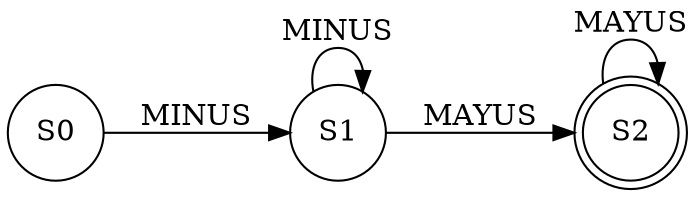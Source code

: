 digraph grafica{
rankdir=LR;
forcelabels= true;
node [shape = circle];
S0 [label = "S0"];
S1 [label = "S1"];
S2 [label = "S2", shape = doublecircle];
S0->S1[label="MINUS"]
S1->S1[label="MINUS"]
S1->S2[label="MAYUS"]
S2->S2[label="MAYUS"]

}